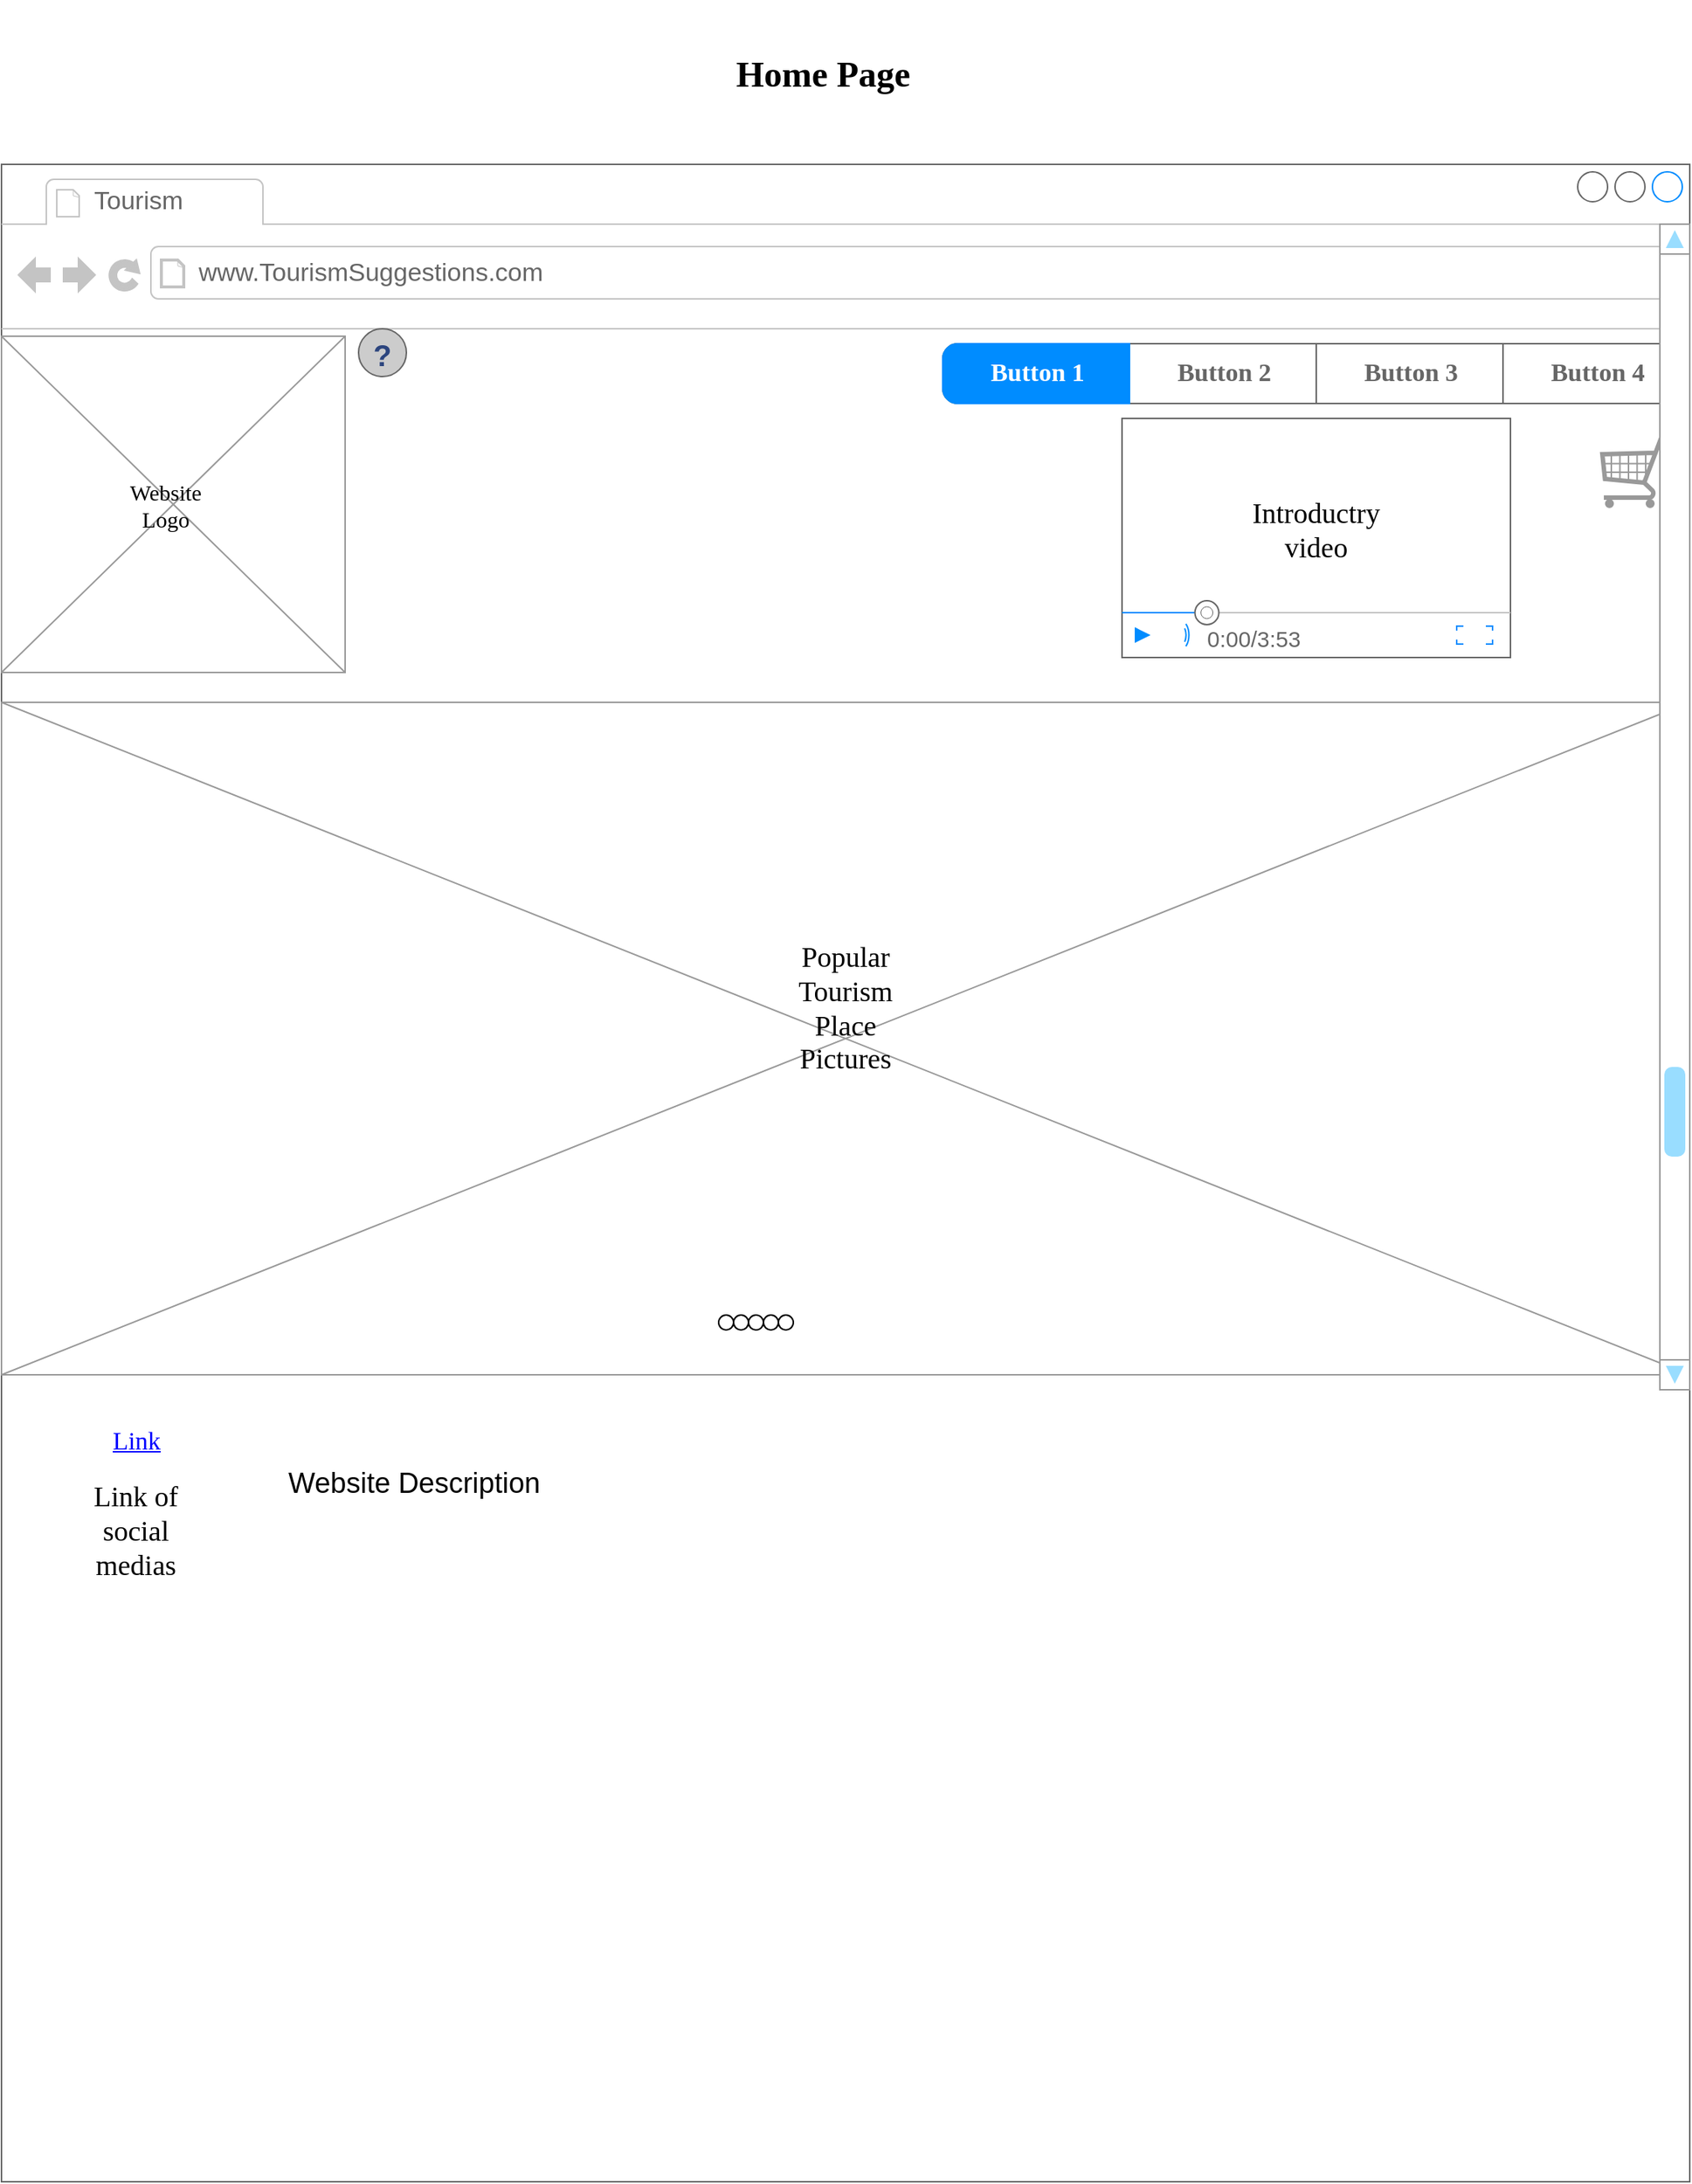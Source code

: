 <mxfile version="20.4.0" type="github"><diagram id="SG6aeJCYdyZbldaDY8lN" name="Page-1"><mxGraphModel dx="2578" dy="955" grid="1" gridSize="10" guides="1" tooltips="1" connect="1" arrows="1" fold="1" page="1" pageScale="1" pageWidth="850" pageHeight="1100" math="0" shadow="0"><root><mxCell id="0"/><mxCell id="1" parent="0"/><mxCell id="087T1N4UgRHdWUG4QMOc-1" value="" style="strokeWidth=1;shadow=0;dashed=0;align=center;html=1;shape=mxgraph.mockup.containers.browserWindow;rSize=0;strokeColor=#666666;strokeColor2=#008cff;strokeColor3=#c4c4c4;mainText=,;recursiveResize=0;" vertex="1" parent="1"><mxGeometry x="-280" y="170" width="1130" height="1350" as="geometry"/></mxCell><mxCell id="087T1N4UgRHdWUG4QMOc-2" value="Tourism" style="strokeWidth=1;shadow=0;dashed=0;align=center;html=1;shape=mxgraph.mockup.containers.anchor;fontSize=17;fontColor=#666666;align=left;" vertex="1" parent="087T1N4UgRHdWUG4QMOc-1"><mxGeometry x="60" y="12" width="110" height="26" as="geometry"/></mxCell><mxCell id="087T1N4UgRHdWUG4QMOc-3" value="www.TourismSuggestions.com" style="strokeWidth=1;shadow=0;dashed=0;align=center;html=1;shape=mxgraph.mockup.containers.anchor;rSize=0;fontSize=17;fontColor=#666666;align=left;" vertex="1" parent="087T1N4UgRHdWUG4QMOc-1"><mxGeometry x="130" y="60" width="250" height="26" as="geometry"/></mxCell><mxCell id="087T1N4UgRHdWUG4QMOc-22" value="" style="strokeWidth=1;shadow=0;dashed=0;align=center;html=1;shape=mxgraph.mockup.rrect;rSize=10;fillColor=#ffffff;strokeColor=#666666;fontFamily=Comic Sans MS;" vertex="1" parent="087T1N4UgRHdWUG4QMOc-1"><mxGeometry x="630" y="120" width="500" height="40" as="geometry"/></mxCell><mxCell id="087T1N4UgRHdWUG4QMOc-23" value="Button 2" style="strokeColor=inherit;fillColor=inherit;gradientColor=inherit;strokeWidth=1;shadow=0;dashed=0;align=center;html=1;shape=mxgraph.mockup.rrect;rSize=0;fontSize=17;fontColor=#666666;fontStyle=1;resizeHeight=1;fontFamily=Comic Sans MS;" vertex="1" parent="087T1N4UgRHdWUG4QMOc-22"><mxGeometry width="125" height="40" relative="1" as="geometry"><mxPoint x="125" as="offset"/></mxGeometry></mxCell><mxCell id="087T1N4UgRHdWUG4QMOc-24" value="Button 3" style="strokeColor=inherit;fillColor=inherit;gradientColor=inherit;strokeWidth=1;shadow=0;dashed=0;align=center;html=1;shape=mxgraph.mockup.rrect;rSize=0;fontSize=17;fontColor=#666666;fontStyle=1;resizeHeight=1;fontFamily=Comic Sans MS;" vertex="1" parent="087T1N4UgRHdWUG4QMOc-22"><mxGeometry width="125" height="40" relative="1" as="geometry"><mxPoint x="250" as="offset"/></mxGeometry></mxCell><mxCell id="087T1N4UgRHdWUG4QMOc-25" value="Button 4" style="strokeColor=inherit;fillColor=inherit;gradientColor=inherit;strokeWidth=1;shadow=0;dashed=0;align=center;html=1;shape=mxgraph.mockup.rightButton;rSize=10;fontSize=17;fontColor=#666666;fontStyle=1;resizeHeight=1;fontFamily=Comic Sans MS;" vertex="1" parent="087T1N4UgRHdWUG4QMOc-22"><mxGeometry x="1" width="125" height="40" relative="1" as="geometry"><mxPoint x="-125" as="offset"/></mxGeometry></mxCell><mxCell id="087T1N4UgRHdWUG4QMOc-26" value="Button 1" style="strokeWidth=1;shadow=0;dashed=0;align=center;html=1;shape=mxgraph.mockup.leftButton;rSize=10;fontSize=17;fontColor=#ffffff;fontStyle=1;fillColor=#008cff;strokeColor=#008cff;resizeHeight=1;fontFamily=Comic Sans MS;" vertex="1" parent="087T1N4UgRHdWUG4QMOc-22"><mxGeometry width="125" height="40" relative="1" as="geometry"/></mxCell><mxCell id="087T1N4UgRHdWUG4QMOc-27" value="" style="verticalLabelPosition=bottom;shadow=0;dashed=0;align=center;html=1;verticalAlign=top;strokeWidth=1;shape=mxgraph.mockup.graphics.simpleIcon;strokeColor=#999999;fontFamily=Comic Sans MS;" vertex="1" parent="087T1N4UgRHdWUG4QMOc-1"><mxGeometry y="115" width="230" height="225" as="geometry"/></mxCell><mxCell id="087T1N4UgRHdWUG4QMOc-28" value="&lt;span style=&quot;font-size: 15px;&quot;&gt;Website Logo&lt;/span&gt;" style="text;html=1;strokeColor=none;fillColor=none;align=center;verticalAlign=middle;whiteSpace=wrap;rounded=0;fontFamily=Comic Sans MS;" vertex="1" parent="087T1N4UgRHdWUG4QMOc-1"><mxGeometry x="80" y="212.5" width="60" height="30" as="geometry"/></mxCell><mxCell id="087T1N4UgRHdWUG4QMOc-29" value="" style="verticalLabelPosition=bottom;shadow=0;dashed=0;align=center;html=1;verticalAlign=top;strokeWidth=1;shape=mxgraph.mockup.graphics.simpleIcon;strokeColor=#999999;fontFamily=Comic Sans MS;fontSize=15;" vertex="1" parent="087T1N4UgRHdWUG4QMOc-1"><mxGeometry y="360" width="1130" height="450" as="geometry"/></mxCell><mxCell id="087T1N4UgRHdWUG4QMOc-30" value="Popular Tourism Place Pictures" style="text;html=1;strokeColor=none;fillColor=none;align=center;verticalAlign=middle;whiteSpace=wrap;rounded=0;fontFamily=Comic Sans MS;fontSize=19;" vertex="1" parent="087T1N4UgRHdWUG4QMOc-1"><mxGeometry x="535" y="550" width="60" height="30" as="geometry"/></mxCell><mxCell id="087T1N4UgRHdWUG4QMOc-52" value="" style="ellipse;whiteSpace=wrap;html=1;aspect=fixed;fontFamily=Comic Sans MS;fontSize=19;" vertex="1" parent="087T1N4UgRHdWUG4QMOc-1"><mxGeometry x="480" y="770" width="10" height="10" as="geometry"/></mxCell><mxCell id="087T1N4UgRHdWUG4QMOc-53" value="" style="ellipse;whiteSpace=wrap;html=1;aspect=fixed;fontFamily=Comic Sans MS;fontSize=19;" vertex="1" parent="087T1N4UgRHdWUG4QMOc-1"><mxGeometry x="490" y="770" width="10" height="10" as="geometry"/></mxCell><mxCell id="087T1N4UgRHdWUG4QMOc-54" value="" style="ellipse;whiteSpace=wrap;html=1;aspect=fixed;fontFamily=Comic Sans MS;fontSize=19;" vertex="1" parent="087T1N4UgRHdWUG4QMOc-1"><mxGeometry x="500" y="770" width="10" height="10" as="geometry"/></mxCell><mxCell id="087T1N4UgRHdWUG4QMOc-55" value="" style="ellipse;whiteSpace=wrap;html=1;aspect=fixed;fontFamily=Comic Sans MS;fontSize=19;" vertex="1" parent="087T1N4UgRHdWUG4QMOc-1"><mxGeometry x="510" y="770" width="10" height="10" as="geometry"/></mxCell><mxCell id="087T1N4UgRHdWUG4QMOc-56" value="" style="ellipse;whiteSpace=wrap;html=1;aspect=fixed;fontFamily=Comic Sans MS;fontSize=19;" vertex="1" parent="087T1N4UgRHdWUG4QMOc-1"><mxGeometry x="520" y="770" width="10" height="10" as="geometry"/></mxCell><mxCell id="087T1N4UgRHdWUG4QMOc-57" value="" style="verticalLabelPosition=bottom;shadow=0;dashed=0;align=center;html=1;verticalAlign=top;strokeWidth=1;shape=mxgraph.mockup.misc.shoppingCart;strokeColor=#999999;fontFamily=Comic Sans MS;fontSize=19;" vertex="1" parent="087T1N4UgRHdWUG4QMOc-1"><mxGeometry x="1070" y="180" width="50" height="50" as="geometry"/></mxCell><mxCell id="087T1N4UgRHdWUG4QMOc-58" value="" style="verticalLabelPosition=bottom;shadow=0;dashed=0;align=center;html=1;verticalAlign=top;strokeWidth=1;shape=mxgraph.mockup.containers.videoPlayer;strokeColor=#666666;strokeColor2=#008cff;strokeColor3=#c4c4c4;textColor=#666666;fillColor2=#008cff;barHeight=30;barPos=20;fontFamily=Comic Sans MS;fontSize=19;" vertex="1" parent="087T1N4UgRHdWUG4QMOc-1"><mxGeometry x="750" y="170" width="260" height="160" as="geometry"/></mxCell><mxCell id="087T1N4UgRHdWUG4QMOc-59" value="Introductry video" style="text;html=1;strokeColor=none;fillColor=none;align=center;verticalAlign=middle;whiteSpace=wrap;rounded=0;fontFamily=Comic Sans MS;fontSize=19;" vertex="1" parent="087T1N4UgRHdWUG4QMOc-1"><mxGeometry x="850" y="230" width="60" height="30" as="geometry"/></mxCell><mxCell id="087T1N4UgRHdWUG4QMOc-97" value="" style="verticalLabelPosition=bottom;shadow=0;dashed=0;align=center;html=1;verticalAlign=top;strokeWidth=1;shape=mxgraph.mockup.misc.help_icon;fontFamily=Comic Sans MS;fontSize=19;" vertex="1" parent="087T1N4UgRHdWUG4QMOc-1"><mxGeometry x="239" y="110" width="32" height="32" as="geometry"/></mxCell><mxCell id="087T1N4UgRHdWUG4QMOc-98" value="" style="verticalLabelPosition=bottom;shadow=0;dashed=0;align=center;html=1;verticalAlign=top;strokeWidth=1;shape=mxgraph.mockup.navigation.scrollBar;strokeColor=#999999;barPos=20;fillColor2=#99ddff;strokeColor2=none;direction=north;fontFamily=Comic Sans MS;fontSize=19;" vertex="1" parent="087T1N4UgRHdWUG4QMOc-1"><mxGeometry x="1110" y="40" width="20" height="780" as="geometry"/></mxCell><mxCell id="087T1N4UgRHdWUG4QMOc-99" value="Link" style="shape=rectangle;strokeColor=none;fillColor=none;linkText=;fontSize=17;fontColor=#0000ff;fontStyle=4;html=1;align=center;fontFamily=Comic Sans MS;" vertex="1" parent="087T1N4UgRHdWUG4QMOc-1"><mxGeometry y="820" width="180" height="70" as="geometry"/></mxCell><mxCell id="087T1N4UgRHdWUG4QMOc-100" value="&lt;font style=&quot;font-size: 19px;&quot;&gt;Website Description&lt;/font&gt;" style="text;spacingTop=-5;whiteSpace=wrap;html=1;align=left;fontSize=12;fontFamily=Helvetica;fillColor=none;strokeColor=none;" vertex="1" parent="087T1N4UgRHdWUG4QMOc-1"><mxGeometry x="190" y="870" width="780" height="470" as="geometry"/></mxCell><mxCell id="087T1N4UgRHdWUG4QMOc-101" value="Link of social medias" style="text;html=1;strokeColor=none;fillColor=none;align=center;verticalAlign=middle;whiteSpace=wrap;rounded=0;fontFamily=Comic Sans MS;fontSize=19;" vertex="1" parent="087T1N4UgRHdWUG4QMOc-1"><mxGeometry x="60" y="900" width="60" height="30" as="geometry"/></mxCell><mxCell id="087T1N4UgRHdWUG4QMOc-4" value="&lt;h1&gt;Home Page&lt;/h1&gt;" style="text;html=1;strokeColor=none;fillColor=none;align=center;verticalAlign=middle;whiteSpace=wrap;rounded=0;fontFamily=Comic Sans MS;" vertex="1" parent="1"><mxGeometry x="-230" y="60" width="1000" height="100" as="geometry"/></mxCell></root></mxGraphModel></diagram></mxfile>